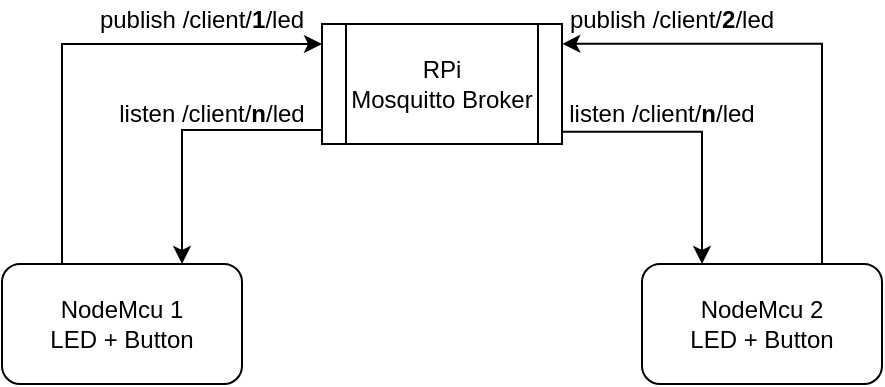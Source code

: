 <mxfile version="11.2.8" type="device" pages="1"><diagram id="b_jnOj75uCs4iK3DoRuB" name="Page-1"><mxGraphModel dx="542" dy="289" grid="1" gridSize="10" guides="1" tooltips="1" connect="1" arrows="1" fold="1" page="1" pageScale="1" pageWidth="827" pageHeight="1169" math="0" shadow="0"><root><mxCell id="0"/><mxCell id="1" parent="0"/><mxCell id="X90GjIbunWXcTt40aX05-11" style="edgeStyle=orthogonalEdgeStyle;rounded=0;orthogonalLoop=1;jettySize=auto;html=1;exitX=1.001;exitY=0.898;exitDx=0;exitDy=0;entryX=0.25;entryY=0;entryDx=0;entryDy=0;exitPerimeter=0;" edge="1" parent="1" source="X90GjIbunWXcTt40aX05-1" target="X90GjIbunWXcTt40aX05-9"><mxGeometry relative="1" as="geometry"/></mxCell><mxCell id="X90GjIbunWXcTt40aX05-1" value="RPi&lt;br&gt;Mosquitto Broker" style="shape=process;whiteSpace=wrap;html=1;backgroundOutline=1;" vertex="1" parent="1"><mxGeometry x="360" y="40" width="120" height="60" as="geometry"/></mxCell><mxCell id="X90GjIbunWXcTt40aX05-3" style="edgeStyle=orthogonalEdgeStyle;rounded=0;orthogonalLoop=1;jettySize=auto;html=1;exitX=0.25;exitY=0;exitDx=0;exitDy=0;" edge="1" parent="1" source="X90GjIbunWXcTt40aX05-2" target="X90GjIbunWXcTt40aX05-1"><mxGeometry relative="1" as="geometry"><Array as="points"><mxPoint x="230" y="50"/></Array></mxGeometry></mxCell><mxCell id="X90GjIbunWXcTt40aX05-12" style="edgeStyle=orthogonalEdgeStyle;rounded=0;orthogonalLoop=1;jettySize=auto;html=1;exitX=0.75;exitY=0;exitDx=0;exitDy=0;entryX=0.75;entryY=0;entryDx=0;entryDy=0;" edge="1" parent="1" target="X90GjIbunWXcTt40aX05-2"><mxGeometry relative="1" as="geometry"><mxPoint x="360" y="90" as="sourcePoint"/><Array as="points"><mxPoint x="290" y="93"/></Array></mxGeometry></mxCell><mxCell id="X90GjIbunWXcTt40aX05-2" value="NodeMcu 1&lt;br&gt;LED + Button" style="rounded=1;whiteSpace=wrap;html=1;" vertex="1" parent="1"><mxGeometry x="200" y="160" width="120" height="60" as="geometry"/></mxCell><mxCell id="X90GjIbunWXcTt40aX05-5" value="publish /client/&lt;b&gt;1&lt;/b&gt;/led" style="text;html=1;strokeColor=none;fillColor=none;align=center;verticalAlign=middle;whiteSpace=wrap;rounded=0;" vertex="1" parent="1"><mxGeometry x="240" y="28" width="120" height="20" as="geometry"/></mxCell><mxCell id="X90GjIbunWXcTt40aX05-6" value="publish /client/&lt;b&gt;2&lt;/b&gt;/led" style="text;html=1;strokeColor=none;fillColor=none;align=center;verticalAlign=middle;whiteSpace=wrap;rounded=0;" vertex="1" parent="1"><mxGeometry x="470" y="28" width="130" height="20" as="geometry"/></mxCell><mxCell id="X90GjIbunWXcTt40aX05-7" value="listen /client/&lt;b&gt;n&lt;/b&gt;/led" style="text;html=1;strokeColor=none;fillColor=none;align=center;verticalAlign=middle;whiteSpace=wrap;rounded=0;" vertex="1" parent="1"><mxGeometry x="250" y="75" width="110" height="20" as="geometry"/></mxCell><mxCell id="X90GjIbunWXcTt40aX05-8" value="listen /client/&lt;b&gt;n&lt;/b&gt;/led" style="text;html=1;strokeColor=none;fillColor=none;align=center;verticalAlign=middle;whiteSpace=wrap;rounded=0;" vertex="1" parent="1"><mxGeometry x="480" y="75" width="100" height="20" as="geometry"/></mxCell><mxCell id="X90GjIbunWXcTt40aX05-13" style="edgeStyle=orthogonalEdgeStyle;rounded=0;orthogonalLoop=1;jettySize=auto;html=1;exitX=0.75;exitY=0;exitDx=0;exitDy=0;entryX=1.001;entryY=0.165;entryDx=0;entryDy=0;entryPerimeter=0;" edge="1" parent="1" source="X90GjIbunWXcTt40aX05-9" target="X90GjIbunWXcTt40aX05-1"><mxGeometry relative="1" as="geometry"/></mxCell><mxCell id="X90GjIbunWXcTt40aX05-9" value="NodeMcu 2&lt;br&gt;LED + Button" style="rounded=1;whiteSpace=wrap;html=1;" vertex="1" parent="1"><mxGeometry x="520" y="160" width="120" height="60" as="geometry"/></mxCell></root></mxGraphModel></diagram></mxfile>